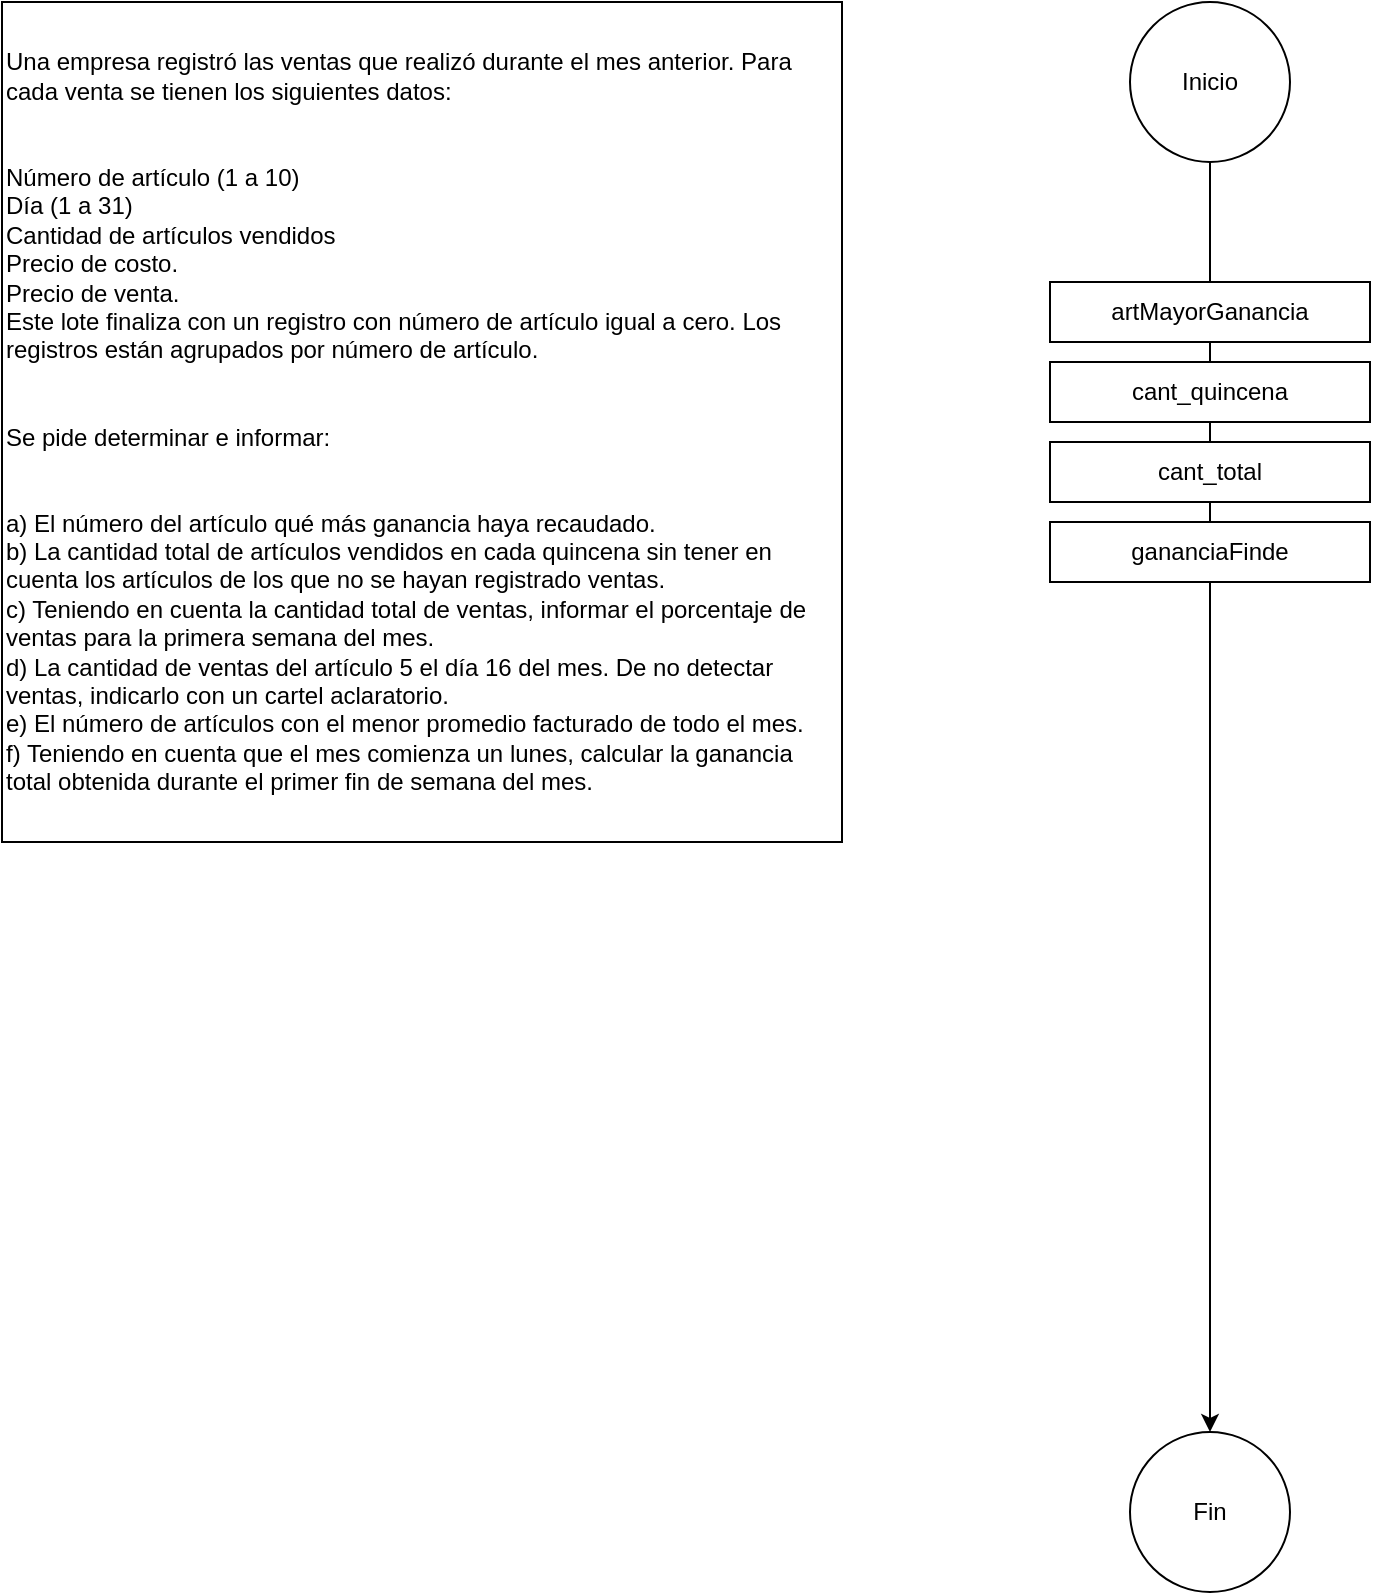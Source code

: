 <mxfile version="27.0.1">
  <diagram name="Página-1" id="_A64Ads1twqYrYs-hKGI">
    <mxGraphModel dx="1892" dy="1791" grid="1" gridSize="10" guides="1" tooltips="1" connect="1" arrows="1" fold="1" page="1" pageScale="1" pageWidth="827" pageHeight="1169" math="0" shadow="0">
      <root>
        <mxCell id="0" />
        <mxCell id="1" parent="0" />
        <mxCell id="zANOIU-7cSAEvDh_QMeP-2" value="Inicio" style="ellipse;whiteSpace=wrap;html=1;aspect=fixed;" parent="1" vertex="1">
          <mxGeometry x="374" y="-230" width="80" height="80" as="geometry" />
        </mxCell>
        <mxCell id="zANOIU-7cSAEvDh_QMeP-3" value="Fin" style="ellipse;whiteSpace=wrap;html=1;aspect=fixed;" parent="1" vertex="1">
          <mxGeometry x="374" y="485" width="80" height="80" as="geometry" />
        </mxCell>
        <mxCell id="zANOIU-7cSAEvDh_QMeP-6" value="" style="endArrow=classic;html=1;rounded=0;exitX=0.5;exitY=1;exitDx=0;exitDy=0;entryX=0.5;entryY=0;entryDx=0;entryDy=0;" parent="1" source="zANOIU-7cSAEvDh_QMeP-2" target="zANOIU-7cSAEvDh_QMeP-3" edge="1">
          <mxGeometry width="50" height="50" relative="1" as="geometry">
            <mxPoint x="420" y="130" as="sourcePoint" />
            <mxPoint x="414" y="90" as="targetPoint" />
          </mxGeometry>
        </mxCell>
        <mxCell id="nd414sEPEMpdzfntZ1py-1" value="Una empresa registró las ventas que realizó durante el mes anterior. Para cada venta se tienen los siguientes datos:&lt;br&gt;&lt;br&gt;&lt;br&gt;Número de artículo (1 a 10)&amp;nbsp;&lt;br&gt;Día (1 a 31)&lt;br&gt;Cantidad de artículos vendidos&lt;br&gt;Precio de costo.&lt;br&gt;Precio de venta.&amp;nbsp;&lt;br&gt;Este lote finaliza con un registro con número de artículo igual a cero. Los registros están agrupados por número de artículo.&amp;nbsp;&lt;br&gt;&lt;br&gt;&lt;br&gt;Se pide determinar e informar:&amp;nbsp;&lt;br&gt;&lt;br&gt;&lt;br&gt;&lt;div style=&quot;&quot;&gt;&lt;span style=&quot;background-color: transparent; color: light-dark(rgb(0, 0, 0), rgb(255, 255, 255));&quot;&gt;a) El número del artículo qué más ganancia haya recaudado.&lt;/span&gt;&lt;/div&gt;b) La cantidad total de artículos vendidos en cada quincena sin tener en cuenta los artículos de los que no se hayan registrado ventas.&lt;br&gt;c) Teniendo en cuenta la cantidad total de ventas, informar el porcentaje de ventas para la primera semana del mes.&lt;br&gt;d) La cantidad de ventas del artículo 5 el día 16 del mes. De no detectar ventas, indicarlo con un cartel aclaratorio.&lt;br&gt;e) El número de artículos con el menor promedio facturado de todo el mes.&lt;br&gt;f) Teniendo en cuenta que el mes comienza un lunes, calcular la ganancia total obtenida durante el primer fin de semana del mes." style="whiteSpace=wrap;html=1;aspect=fixed;align=left;" vertex="1" parent="1">
          <mxGeometry x="-190" y="-230" width="420" height="420" as="geometry" />
        </mxCell>
        <mxCell id="nd414sEPEMpdzfntZ1py-4" value="artMayorGanancia" style="rounded=0;whiteSpace=wrap;html=1;" vertex="1" parent="1">
          <mxGeometry x="334" y="-90.0" width="160" height="30" as="geometry" />
        </mxCell>
        <mxCell id="nd414sEPEMpdzfntZ1py-5" value="cant_quincena" style="rounded=0;whiteSpace=wrap;html=1;" vertex="1" parent="1">
          <mxGeometry x="334" y="-50.0" width="160" height="30" as="geometry" />
        </mxCell>
        <mxCell id="nd414sEPEMpdzfntZ1py-6" value="cant_total" style="rounded=0;whiteSpace=wrap;html=1;" vertex="1" parent="1">
          <mxGeometry x="334" y="-10.0" width="160" height="30" as="geometry" />
        </mxCell>
        <mxCell id="nd414sEPEMpdzfntZ1py-7" value="gananciaFinde" style="rounded=0;whiteSpace=wrap;html=1;" vertex="1" parent="1">
          <mxGeometry x="334" y="30.0" width="160" height="30" as="geometry" />
        </mxCell>
      </root>
    </mxGraphModel>
  </diagram>
</mxfile>
